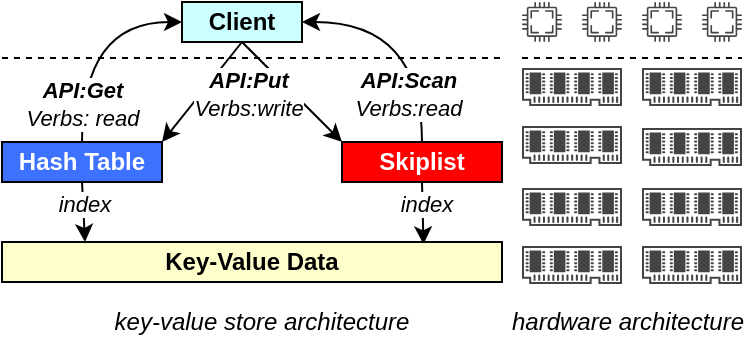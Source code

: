 <mxfile version="20.6.0" type="github">
  <diagram id="nkua_I_8SeS9SdFFttBP" name="第 1 页">
    <mxGraphModel dx="287" dy="178" grid="1" gridSize="10" guides="1" tooltips="1" connect="1" arrows="1" fold="1" page="1" pageScale="1" pageWidth="827" pageHeight="1169" math="0" shadow="0">
      <root>
        <mxCell id="0" />
        <mxCell id="1" parent="0" />
        <mxCell id="pZuCyEu0J8naMEDu9RK_-50" style="edgeStyle=orthogonalEdgeStyle;rounded=0;orthogonalLoop=1;jettySize=auto;html=1;exitX=0.5;exitY=0;exitDx=0;exitDy=0;entryX=0;entryY=0.5;entryDx=0;entryDy=0;curved=1;" parent="1" source="pZuCyEu0J8naMEDu9RK_-54" target="pZuCyEu0J8naMEDu9RK_-60" edge="1">
          <mxGeometry relative="1" as="geometry" />
        </mxCell>
        <mxCell id="pZuCyEu0J8naMEDu9RK_-51" value="&lt;b&gt;API:Get&lt;/b&gt;&lt;br /&gt;Verbs: read" style="edgeLabel;html=1;align=center;verticalAlign=middle;resizable=0;points=[];labelBackgroundColor=#ffffff;fontStyle=2" parent="pZuCyEu0J8naMEDu9RK_-50" vertex="1" connectable="0">
          <mxGeometry x="-0.343" y="-6" relative="1" as="geometry">
            <mxPoint x="-6.02" y="16.25" as="offset" />
          </mxGeometry>
        </mxCell>
        <mxCell id="pZuCyEu0J8naMEDu9RK_-52" style="edgeStyle=none;rounded=0;orthogonalLoop=1;jettySize=auto;html=1;exitX=0.5;exitY=1;exitDx=0;exitDy=0;entryX=0.166;entryY=0;entryDx=0;entryDy=0;entryPerimeter=0;" parent="1" source="pZuCyEu0J8naMEDu9RK_-54" target="pZuCyEu0J8naMEDu9RK_-58" edge="1">
          <mxGeometry relative="1" as="geometry" />
        </mxCell>
        <mxCell id="pZuCyEu0J8naMEDu9RK_-53" value="index" style="edgeLabel;html=1;align=center;verticalAlign=middle;resizable=0;points=[];fontStyle=2;labelBackgroundColor=#ffffff;" parent="pZuCyEu0J8naMEDu9RK_-52" vertex="1" connectable="0">
          <mxGeometry x="-0.277" relative="1" as="geometry">
            <mxPoint as="offset" />
          </mxGeometry>
        </mxCell>
        <mxCell id="pZuCyEu0J8naMEDu9RK_-54" value="&lt;font color=&quot;#ffffff&quot;&gt;&lt;b&gt;Hash Table&lt;/b&gt;&lt;/font&gt;" style="rounded=0;whiteSpace=wrap;html=1;fillColor=#3D71FF;" parent="1" vertex="1" diagramName="Rectangle" diagramCategory="general">
          <mxGeometry x="120" y="130" width="80" height="20" as="geometry" />
        </mxCell>
        <mxCell id="pZuCyEu0J8naMEDu9RK_-55" style="edgeStyle=orthogonalEdgeStyle;curved=1;rounded=0;orthogonalLoop=1;jettySize=auto;html=1;exitX=0.5;exitY=0;exitDx=0;exitDy=0;entryX=1;entryY=0.5;entryDx=0;entryDy=0;" parent="1" source="pZuCyEu0J8naMEDu9RK_-57" target="pZuCyEu0J8naMEDu9RK_-60" edge="1">
          <mxGeometry relative="1" as="geometry" />
        </mxCell>
        <mxCell id="pZuCyEu0J8naMEDu9RK_-56" style="edgeStyle=none;rounded=0;orthogonalLoop=1;jettySize=auto;html=1;exitX=0.5;exitY=1;exitDx=0;exitDy=0;entryX=0.843;entryY=0.058;entryDx=0;entryDy=0;entryPerimeter=0;" parent="1" source="pZuCyEu0J8naMEDu9RK_-57" target="pZuCyEu0J8naMEDu9RK_-58" edge="1">
          <mxGeometry relative="1" as="geometry" />
        </mxCell>
        <mxCell id="pZuCyEu0J8naMEDu9RK_-57" value="&lt;font color=&quot;#ffffff&quot;&gt;&lt;b&gt;Skiplist&lt;/b&gt;&lt;/font&gt;" style="rounded=0;whiteSpace=wrap;html=1;fillColor=#FF0000;" parent="1" vertex="1" diagramName="Rectangle" diagramCategory="general">
          <mxGeometry x="290" y="130" width="80" height="20" as="geometry" />
        </mxCell>
        <mxCell id="pZuCyEu0J8naMEDu9RK_-58" value="&lt;b&gt;Key-Value Data&lt;/b&gt;" style="rounded=0;whiteSpace=wrap;html=1;fillColor=#FFFFCC;" parent="1" vertex="1" diagramName="Rectangle" diagramCategory="general">
          <mxGeometry x="120" y="180" width="250" height="20" as="geometry" />
        </mxCell>
        <mxCell id="pZuCyEu0J8naMEDu9RK_-59" style="rounded=0;orthogonalLoop=1;jettySize=auto;html=1;exitX=0.5;exitY=1;exitDx=0;exitDy=0;entryX=1;entryY=0;entryDx=0;entryDy=0;" parent="1" source="pZuCyEu0J8naMEDu9RK_-60" target="pZuCyEu0J8naMEDu9RK_-54" edge="1">
          <mxGeometry relative="1" as="geometry" />
        </mxCell>
        <mxCell id="pZuCyEu0J8naMEDu9RK_-60" value="&lt;b&gt;Client&lt;/b&gt;" style="rounded=0;whiteSpace=wrap;html=1;fillColor=#CCFFFF;" parent="1" vertex="1" diagramName="Rectangle" diagramCategory="general">
          <mxGeometry x="210" y="60" width="60" height="20" as="geometry" />
        </mxCell>
        <mxCell id="pZuCyEu0J8naMEDu9RK_-61" value="index" style="edgeLabel;html=1;align=center;verticalAlign=middle;resizable=0;points=[];fontStyle=2;labelBackgroundColor=#ffffff;" parent="1" vertex="1" connectable="0">
          <mxGeometry x="180.002" y="164.997" as="geometry">
            <mxPoint x="152" y="-4" as="offset" />
          </mxGeometry>
        </mxCell>
        <mxCell id="pZuCyEu0J8naMEDu9RK_-62" style="rounded=0;orthogonalLoop=1;jettySize=auto;html=1;exitX=0.5;exitY=1;exitDx=0;exitDy=0;entryX=0;entryY=0;entryDx=0;entryDy=0;" parent="1" source="pZuCyEu0J8naMEDu9RK_-60" target="pZuCyEu0J8naMEDu9RK_-57" edge="1">
          <mxGeometry relative="1" as="geometry">
            <mxPoint x="250.0" y="80" as="sourcePoint" />
            <mxPoint x="210" y="130" as="targetPoint" />
          </mxGeometry>
        </mxCell>
        <mxCell id="pZuCyEu0J8naMEDu9RK_-63" value="&lt;b&gt;API:Put&lt;/b&gt;&lt;br&gt;Verbs:write" style="edgeLabel;html=1;align=center;verticalAlign=middle;resizable=0;points=[];labelBackgroundColor=#ffffff;fontStyle=2" parent="1" vertex="1" connectable="0">
          <mxGeometry x="240" y="119.997" as="geometry">
            <mxPoint x="3" y="-14" as="offset" />
          </mxGeometry>
        </mxCell>
        <mxCell id="pZuCyEu0J8naMEDu9RK_-64" value="&lt;b&gt;API:Scan&lt;/b&gt;&lt;br /&gt;Verbs:read" style="edgeLabel;html=1;align=center;verticalAlign=middle;resizable=0;points=[];labelBackgroundColor=#ffffff;fontStyle=2" parent="1" vertex="1" connectable="0">
          <mxGeometry x="320" y="119.997" as="geometry">
            <mxPoint x="3" y="-14" as="offset" />
          </mxGeometry>
        </mxCell>
        <mxCell id="pZuCyEu0J8naMEDu9RK_-65" value="" style="endArrow=none;html=1;rounded=0;dashed=1;" parent="1" edge="1">
          <mxGeometry width="50" height="50" relative="1" as="geometry">
            <mxPoint x="120" y="88" as="sourcePoint" />
            <mxPoint x="370" y="88" as="targetPoint" />
          </mxGeometry>
        </mxCell>
        <mxCell id="pZuCyEu0J8naMEDu9RK_-68" value="" style="endArrow=none;html=1;rounded=0;dashed=1;" parent="1" edge="1">
          <mxGeometry width="50" height="50" relative="1" as="geometry">
            <mxPoint x="380" y="88" as="sourcePoint" />
            <mxPoint x="490" y="88" as="targetPoint" />
          </mxGeometry>
        </mxCell>
        <mxCell id="pZuCyEu0J8naMEDu9RK_-69" value="" style="sketch=0;pointerEvents=1;shadow=0;dashed=0;html=1;strokeColor=none;fillColor=#434445;aspect=fixed;labelPosition=center;verticalLabelPosition=bottom;verticalAlign=top;align=center;outlineConnect=0;shape=mxgraph.vvd.cpu;" parent="1" vertex="1">
          <mxGeometry x="380" y="60" width="20" height="20" as="geometry" />
        </mxCell>
        <mxCell id="pZuCyEu0J8naMEDu9RK_-70" value="" style="sketch=0;pointerEvents=1;shadow=0;dashed=0;html=1;strokeColor=none;fillColor=#434445;aspect=fixed;labelPosition=center;verticalLabelPosition=bottom;verticalAlign=top;align=center;outlineConnect=0;shape=mxgraph.vvd.cpu;" parent="1" vertex="1">
          <mxGeometry x="410" y="60" width="20" height="20" as="geometry" />
        </mxCell>
        <mxCell id="pZuCyEu0J8naMEDu9RK_-71" value="" style="sketch=0;pointerEvents=1;shadow=0;dashed=0;html=1;strokeColor=none;fillColor=#434445;aspect=fixed;labelPosition=center;verticalLabelPosition=bottom;verticalAlign=top;align=center;outlineConnect=0;shape=mxgraph.vvd.cpu;" parent="1" vertex="1">
          <mxGeometry x="440" y="60" width="20" height="20" as="geometry" />
        </mxCell>
        <mxCell id="pZuCyEu0J8naMEDu9RK_-72" value="" style="sketch=0;pointerEvents=1;shadow=0;dashed=0;html=1;strokeColor=none;fillColor=#434445;aspect=fixed;labelPosition=center;verticalLabelPosition=bottom;verticalAlign=top;align=center;outlineConnect=0;shape=mxgraph.vvd.cpu;" parent="1" vertex="1">
          <mxGeometry x="470" y="60" width="20" height="20" as="geometry" />
        </mxCell>
        <mxCell id="pZuCyEu0J8naMEDu9RK_-74" value="" style="sketch=0;pointerEvents=1;shadow=0;dashed=0;html=1;strokeColor=none;fillColor=#434445;aspect=fixed;labelPosition=center;verticalLabelPosition=bottom;verticalAlign=top;align=center;outlineConnect=0;shape=mxgraph.vvd.memory;" parent="1" vertex="1">
          <mxGeometry x="380" y="93" width="50" height="19" as="geometry" />
        </mxCell>
        <mxCell id="pZuCyEu0J8naMEDu9RK_-75" value="" style="sketch=0;pointerEvents=1;shadow=0;dashed=0;html=1;strokeColor=none;fillColor=#434445;aspect=fixed;labelPosition=center;verticalLabelPosition=bottom;verticalAlign=top;align=center;outlineConnect=0;shape=mxgraph.vvd.memory;" parent="1" vertex="1">
          <mxGeometry x="380" y="122" width="50" height="19" as="geometry" />
        </mxCell>
        <mxCell id="pZuCyEu0J8naMEDu9RK_-76" value="" style="sketch=0;pointerEvents=1;shadow=0;dashed=0;html=1;strokeColor=none;fillColor=#434445;aspect=fixed;labelPosition=center;verticalLabelPosition=bottom;verticalAlign=top;align=center;outlineConnect=0;shape=mxgraph.vvd.memory;" parent="1" vertex="1">
          <mxGeometry x="380" y="153" width="50" height="19" as="geometry" />
        </mxCell>
        <mxCell id="pZuCyEu0J8naMEDu9RK_-77" value="" style="sketch=0;pointerEvents=1;shadow=0;dashed=0;html=1;strokeColor=none;fillColor=#434445;aspect=fixed;labelPosition=center;verticalLabelPosition=bottom;verticalAlign=top;align=center;outlineConnect=0;shape=mxgraph.vvd.memory;" parent="1" vertex="1">
          <mxGeometry x="440" y="93" width="50" height="19" as="geometry" />
        </mxCell>
        <mxCell id="pZuCyEu0J8naMEDu9RK_-78" value="" style="sketch=0;pointerEvents=1;shadow=0;dashed=0;html=1;strokeColor=none;fillColor=#434445;aspect=fixed;labelPosition=center;verticalLabelPosition=bottom;verticalAlign=top;align=center;outlineConnect=0;shape=mxgraph.vvd.memory;" parent="1" vertex="1">
          <mxGeometry x="440" y="123" width="50" height="19" as="geometry" />
        </mxCell>
        <mxCell id="pZuCyEu0J8naMEDu9RK_-79" value="" style="sketch=0;pointerEvents=1;shadow=0;dashed=0;html=1;strokeColor=none;fillColor=#434445;aspect=fixed;labelPosition=center;verticalLabelPosition=bottom;verticalAlign=top;align=center;outlineConnect=0;shape=mxgraph.vvd.memory;" parent="1" vertex="1">
          <mxGeometry x="440" y="153" width="50" height="19" as="geometry" />
        </mxCell>
        <mxCell id="pZuCyEu0J8naMEDu9RK_-80" value="" style="sketch=0;pointerEvents=1;shadow=0;dashed=0;html=1;strokeColor=none;fillColor=#434445;aspect=fixed;labelPosition=center;verticalLabelPosition=bottom;verticalAlign=top;align=center;outlineConnect=0;shape=mxgraph.vvd.memory;" parent="1" vertex="1">
          <mxGeometry x="380" y="182" width="50" height="19" as="geometry" />
        </mxCell>
        <mxCell id="pZuCyEu0J8naMEDu9RK_-81" value="" style="sketch=0;pointerEvents=1;shadow=0;dashed=0;html=1;strokeColor=none;fillColor=#434445;aspect=fixed;labelPosition=center;verticalLabelPosition=bottom;verticalAlign=top;align=center;outlineConnect=0;shape=mxgraph.vvd.memory;" parent="1" vertex="1">
          <mxGeometry x="440" y="182" width="50" height="19" as="geometry" />
        </mxCell>
        <mxCell id="pZuCyEu0J8naMEDu9RK_-82" value="&lt;i&gt;key-value store architecture&lt;/i&gt;" style="text;html=1;strokeColor=none;fillColor=none;align=center;verticalAlign=middle;whiteSpace=wrap;rounded=0;" parent="1" vertex="1">
          <mxGeometry x="160" y="210" width="180" height="20" as="geometry" />
        </mxCell>
        <mxCell id="pZuCyEu0J8naMEDu9RK_-83" value="&lt;i&gt;hardware architecture&lt;/i&gt;" style="text;html=1;strokeColor=none;fillColor=none;align=center;verticalAlign=middle;whiteSpace=wrap;rounded=0;" parent="1" vertex="1">
          <mxGeometry x="373" y="210" width="120" height="20" as="geometry" />
        </mxCell>
      </root>
    </mxGraphModel>
  </diagram>
</mxfile>
